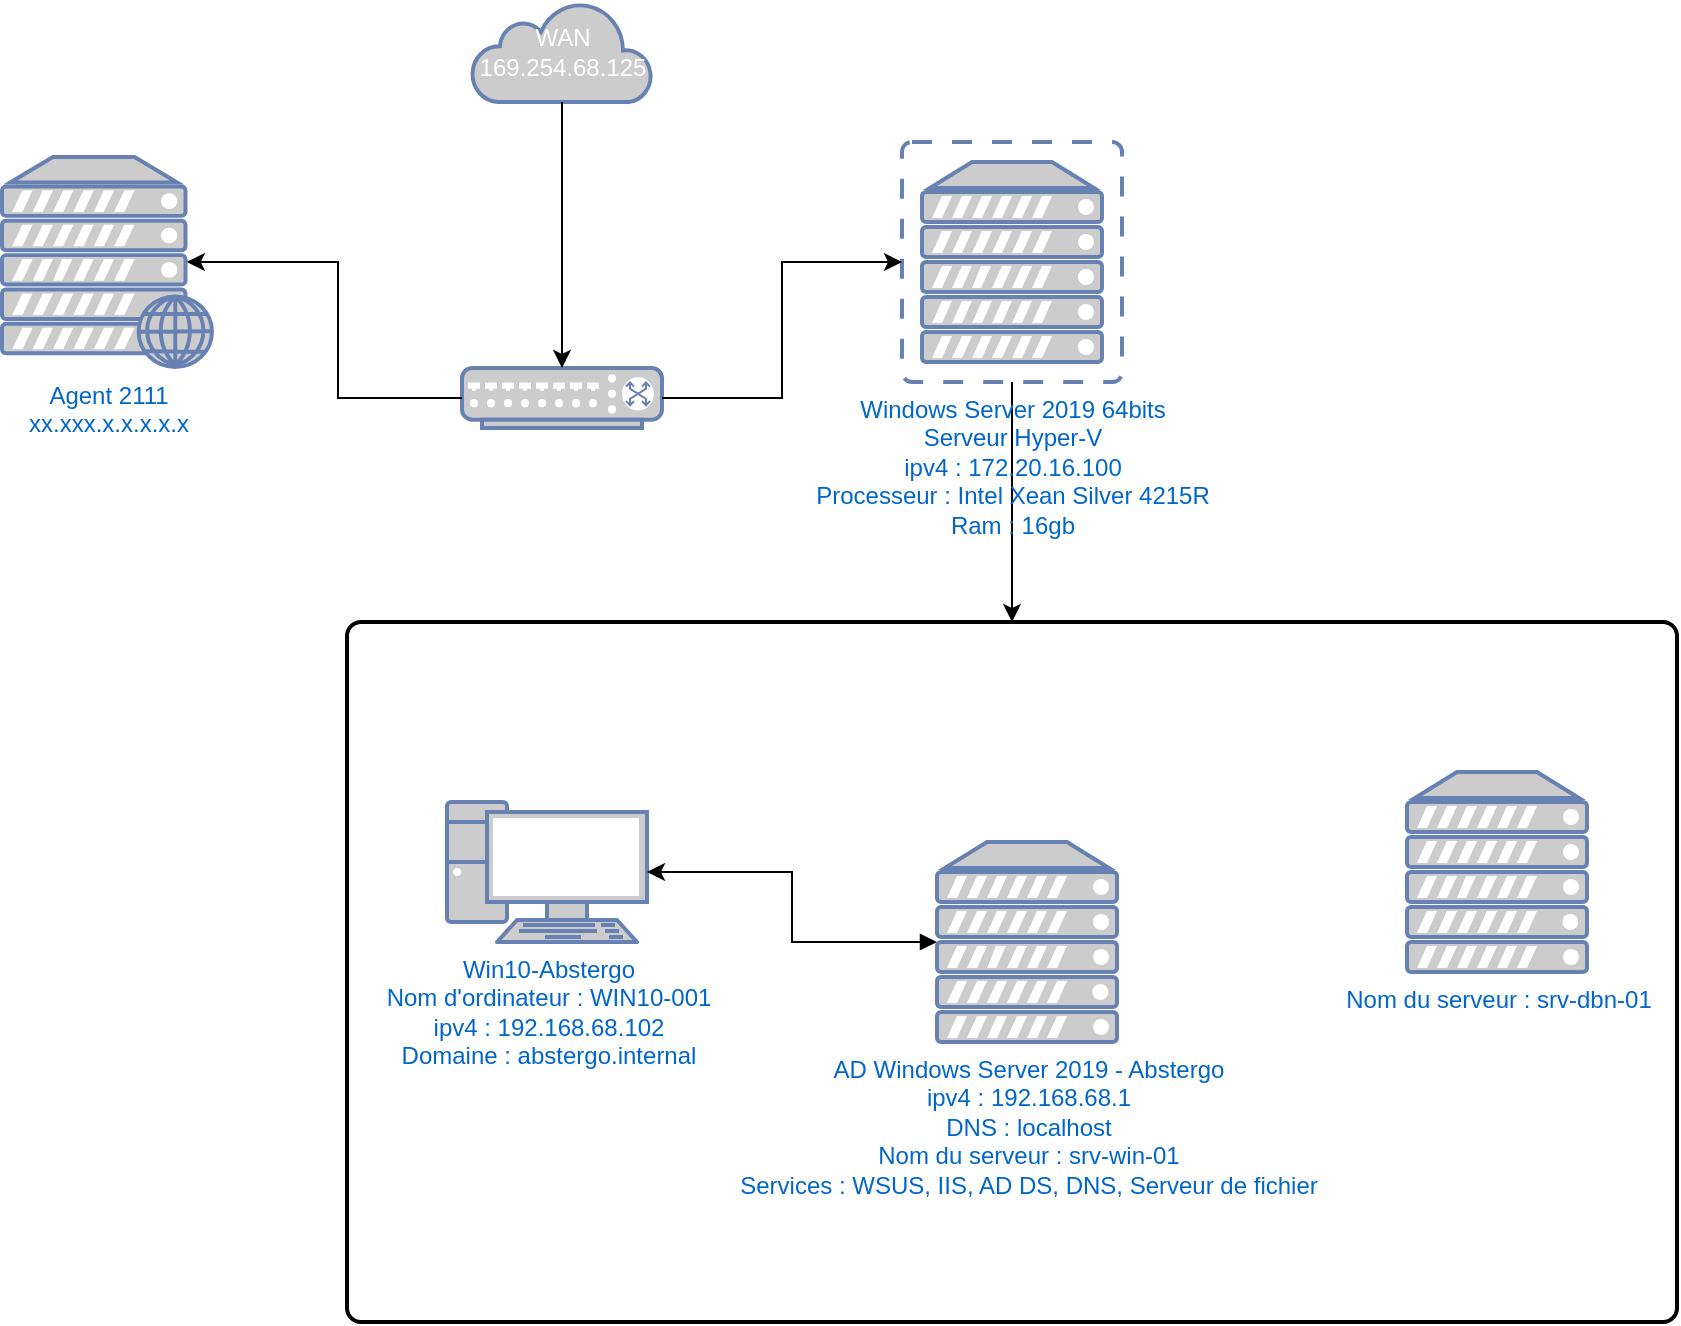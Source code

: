 <mxfile version="22.1.5" type="github">
  <diagram name="Page-1" id="lPlKhoa1pe5EaeNsE4Xp">
    <mxGraphModel dx="1475" dy="900" grid="1" gridSize="10" guides="1" tooltips="1" connect="1" arrows="1" fold="1" page="1" pageScale="1" pageWidth="850" pageHeight="1100" math="0" shadow="0">
      <root>
        <mxCell id="0" />
        <mxCell id="1" parent="0" />
        <mxCell id="As5ChaSVtp2xo7wZYNX0-17" style="edgeStyle=orthogonalEdgeStyle;rounded=0;orthogonalLoop=1;jettySize=auto;html=1;entryX=0.5;entryY=0;entryDx=0;entryDy=0;" edge="1" parent="1" source="As5ChaSVtp2xo7wZYNX0-1" target="As5ChaSVtp2xo7wZYNX0-12">
          <mxGeometry relative="1" as="geometry">
            <mxPoint x="840" y="330" as="targetPoint" />
          </mxGeometry>
        </mxCell>
        <mxCell id="As5ChaSVtp2xo7wZYNX0-1" value="Windows Server 2019 64bits&lt;br&gt;Serveur Hyper-V&lt;br&gt;ipv4 : 172.20.16.100&lt;br&gt;Processeur : Intel Xean Silver 4215R&lt;br&gt;Ram : 16gb" style="fontColor=#0066CC;verticalAlign=top;verticalLabelPosition=bottom;labelPosition=center;align=center;html=1;outlineConnect=0;fillColor=#CCCCCC;strokeColor=#6881B3;gradientColor=none;gradientDirection=north;strokeWidth=2;shape=mxgraph.networks.virtual_server;" vertex="1" parent="1">
          <mxGeometry x="500" y="100" width="110" height="120" as="geometry" />
        </mxCell>
        <mxCell id="As5ChaSVtp2xo7wZYNX0-2" value="Agent 2111&lt;br&gt;xx.xxx.x.x.x.x.x" style="fontColor=#0066CC;verticalAlign=top;verticalLabelPosition=bottom;labelPosition=center;align=center;html=1;outlineConnect=0;fillColor=#CCCCCC;strokeColor=#6881B3;gradientColor=none;gradientDirection=north;strokeWidth=2;shape=mxgraph.networks.web_server;" vertex="1" parent="1">
          <mxGeometry x="50" y="107.5" width="105" height="105" as="geometry" />
        </mxCell>
        <mxCell id="As5ChaSVtp2xo7wZYNX0-3" value="" style="fontColor=#0066CC;verticalAlign=top;verticalLabelPosition=bottom;labelPosition=center;align=center;html=1;outlineConnect=0;fillColor=#CCCCCC;strokeColor=#6881B3;gradientColor=none;gradientDirection=north;strokeWidth=2;shape=mxgraph.networks.switch;" vertex="1" parent="1">
          <mxGeometry x="280" y="213" width="100" height="30" as="geometry" />
        </mxCell>
        <mxCell id="As5ChaSVtp2xo7wZYNX0-7" value="WAN&lt;br&gt;169.254.68.125" style="html=1;outlineConnect=0;fillColor=#CCCCCC;strokeColor=#6881B3;gradientColor=none;gradientDirection=north;strokeWidth=2;shape=mxgraph.networks.cloud;fontColor=#ffffff;" vertex="1" parent="1">
          <mxGeometry x="285" y="30" width="90" height="50" as="geometry" />
        </mxCell>
        <mxCell id="As5ChaSVtp2xo7wZYNX0-8" style="edgeStyle=orthogonalEdgeStyle;rounded=0;orthogonalLoop=1;jettySize=auto;html=1;entryX=0.5;entryY=0;entryDx=0;entryDy=0;entryPerimeter=0;" edge="1" parent="1" source="As5ChaSVtp2xo7wZYNX0-7" target="As5ChaSVtp2xo7wZYNX0-3">
          <mxGeometry relative="1" as="geometry" />
        </mxCell>
        <mxCell id="As5ChaSVtp2xo7wZYNX0-13" value="" style="group" vertex="1" connectable="0" parent="1">
          <mxGeometry x="222.5" y="340" width="665" height="350" as="geometry" />
        </mxCell>
        <mxCell id="As5ChaSVtp2xo7wZYNX0-12" value="" style="rounded=1;whiteSpace=wrap;html=1;absoluteArcSize=1;arcSize=14;strokeWidth=2;" vertex="1" parent="As5ChaSVtp2xo7wZYNX0-13">
          <mxGeometry width="665" height="350" as="geometry" />
        </mxCell>
        <mxCell id="As5ChaSVtp2xo7wZYNX0-9" value="AD Windows Server 2019 - Abstergo&lt;br&gt;ipv4 : 192.168.68.1&lt;br&gt;DNS : localhost&lt;br&gt;Nom du serveur : srv-win-01&lt;br&gt;Services : WSUS, IIS, AD DS, DNS, Serveur de fichier" style="fontColor=#0066CC;verticalAlign=top;verticalLabelPosition=bottom;labelPosition=center;align=center;html=1;outlineConnect=0;fillColor=#CCCCCC;strokeColor=#6881B3;gradientColor=none;gradientDirection=north;strokeWidth=2;shape=mxgraph.networks.server;" vertex="1" parent="As5ChaSVtp2xo7wZYNX0-13">
          <mxGeometry x="295" y="110" width="90" height="100" as="geometry" />
        </mxCell>
        <mxCell id="As5ChaSVtp2xo7wZYNX0-10" value="Win10-Abstergo&lt;br&gt;Nom d&#39;ordinateur : WIN10-001&lt;br&gt;ipv4 : 192.168.68.102&lt;br&gt;Domaine : abstergo.internal" style="fontColor=#0066CC;verticalAlign=top;verticalLabelPosition=bottom;labelPosition=center;align=center;html=1;outlineConnect=0;fillColor=#CCCCCC;strokeColor=#6881B3;gradientColor=none;gradientDirection=north;strokeWidth=2;shape=mxgraph.networks.pc;" vertex="1" parent="As5ChaSVtp2xo7wZYNX0-13">
          <mxGeometry x="50" y="90" width="100" height="70" as="geometry" />
        </mxCell>
        <mxCell id="As5ChaSVtp2xo7wZYNX0-11" value="Nom du serveur : srv-dbn-01" style="fontColor=#0066CC;verticalAlign=top;verticalLabelPosition=bottom;labelPosition=center;align=center;html=1;outlineConnect=0;fillColor=#CCCCCC;strokeColor=#6881B3;gradientColor=none;gradientDirection=north;strokeWidth=2;shape=mxgraph.networks.server;" vertex="1" parent="As5ChaSVtp2xo7wZYNX0-13">
          <mxGeometry x="530" y="75" width="90" height="100" as="geometry" />
        </mxCell>
        <mxCell id="As5ChaSVtp2xo7wZYNX0-19" style="edgeStyle=orthogonalEdgeStyle;rounded=0;orthogonalLoop=1;jettySize=auto;html=1;entryX=1;entryY=0.5;entryDx=0;entryDy=0;entryPerimeter=0;startArrow=block;startFill=1;" edge="1" parent="As5ChaSVtp2xo7wZYNX0-13" source="As5ChaSVtp2xo7wZYNX0-9" target="As5ChaSVtp2xo7wZYNX0-10">
          <mxGeometry relative="1" as="geometry" />
        </mxCell>
        <mxCell id="As5ChaSVtp2xo7wZYNX0-20" style="edgeStyle=orthogonalEdgeStyle;rounded=0;orthogonalLoop=1;jettySize=auto;html=1;entryX=0;entryY=0.5;entryDx=0;entryDy=0;entryPerimeter=0;" edge="1" parent="1" source="As5ChaSVtp2xo7wZYNX0-3" target="As5ChaSVtp2xo7wZYNX0-1">
          <mxGeometry relative="1" as="geometry" />
        </mxCell>
        <mxCell id="As5ChaSVtp2xo7wZYNX0-21" style="edgeStyle=orthogonalEdgeStyle;rounded=0;orthogonalLoop=1;jettySize=auto;html=1;entryX=0.88;entryY=0.5;entryDx=0;entryDy=0;entryPerimeter=0;" edge="1" parent="1" source="As5ChaSVtp2xo7wZYNX0-3" target="As5ChaSVtp2xo7wZYNX0-2">
          <mxGeometry relative="1" as="geometry">
            <Array as="points">
              <mxPoint x="218" y="228" />
              <mxPoint x="218" y="160" />
            </Array>
          </mxGeometry>
        </mxCell>
      </root>
    </mxGraphModel>
  </diagram>
</mxfile>
